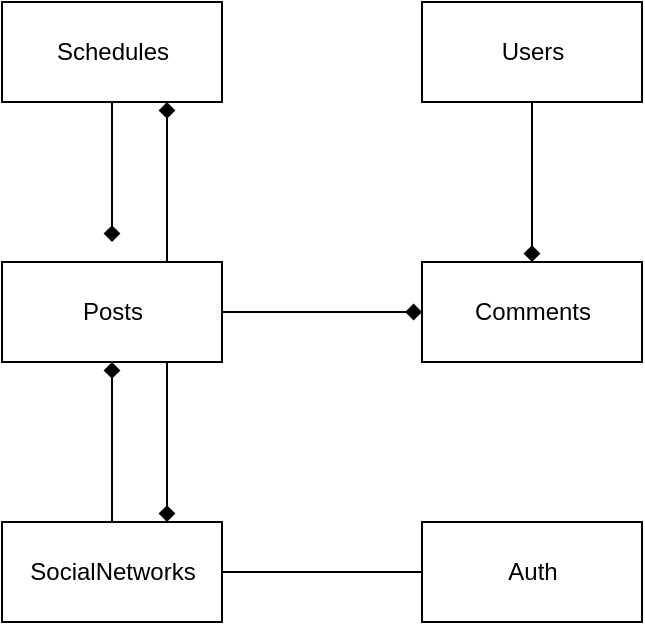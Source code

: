 <mxfile version="13.6.2" type="device"><diagram id="za1W-FppHv6Gn7zF37Ky" name="Page-1"><mxGraphModel dx="833" dy="507" grid="1" gridSize="10" guides="1" tooltips="1" connect="1" arrows="1" fold="1" page="1" pageScale="1" pageWidth="827" pageHeight="1169" math="0" shadow="0"><root><mxCell id="0"/><mxCell id="1" parent="0"/><mxCell id="tom4cpQf2VWERMIzIW8y-7" style="edgeStyle=orthogonalEdgeStyle;rounded=0;orthogonalLoop=1;jettySize=auto;html=1;entryX=0;entryY=0.5;entryDx=0;entryDy=0;endArrow=diamond;endFill=1;" edge="1" parent="1" source="tom4cpQf2VWERMIzIW8y-1" target="tom4cpQf2VWERMIzIW8y-2"><mxGeometry relative="1" as="geometry"/></mxCell><mxCell id="tom4cpQf2VWERMIzIW8y-12" style="edgeStyle=orthogonalEdgeStyle;rounded=0;orthogonalLoop=1;jettySize=auto;html=1;exitX=0.75;exitY=1;exitDx=0;exitDy=0;entryX=0.75;entryY=0;entryDx=0;entryDy=0;endArrow=diamond;endFill=1;" edge="1" parent="1" source="tom4cpQf2VWERMIzIW8y-1" target="tom4cpQf2VWERMIzIW8y-4"><mxGeometry relative="1" as="geometry"/></mxCell><mxCell id="tom4cpQf2VWERMIzIW8y-16" style="edgeStyle=orthogonalEdgeStyle;rounded=0;orthogonalLoop=1;jettySize=auto;html=1;exitX=0.75;exitY=0;exitDx=0;exitDy=0;entryX=0.75;entryY=1;entryDx=0;entryDy=0;endArrow=diamond;endFill=1;" edge="1" parent="1" source="tom4cpQf2VWERMIzIW8y-1" target="tom4cpQf2VWERMIzIW8y-6"><mxGeometry relative="1" as="geometry"/></mxCell><mxCell id="tom4cpQf2VWERMIzIW8y-1" value="Posts" style="html=1;" vertex="1" parent="1"><mxGeometry x="370" y="190" width="110" height="50" as="geometry"/></mxCell><mxCell id="tom4cpQf2VWERMIzIW8y-2" value="Comments" style="html=1;" vertex="1" parent="1"><mxGeometry x="580" y="190" width="110" height="50" as="geometry"/></mxCell><mxCell id="tom4cpQf2VWERMIzIW8y-3" value="Auth" style="html=1;" vertex="1" parent="1"><mxGeometry x="580" y="320" width="110" height="50" as="geometry"/></mxCell><mxCell id="tom4cpQf2VWERMIzIW8y-17" style="edgeStyle=orthogonalEdgeStyle;rounded=0;orthogonalLoop=1;jettySize=auto;html=1;entryX=0.5;entryY=1;entryDx=0;entryDy=0;endArrow=diamond;endFill=1;" edge="1" parent="1" source="tom4cpQf2VWERMIzIW8y-4" target="tom4cpQf2VWERMIzIW8y-1"><mxGeometry relative="1" as="geometry"/></mxCell><mxCell id="tom4cpQf2VWERMIzIW8y-18" style="edgeStyle=orthogonalEdgeStyle;rounded=0;orthogonalLoop=1;jettySize=auto;html=1;endArrow=none;endFill=0;" edge="1" parent="1" source="tom4cpQf2VWERMIzIW8y-4" target="tom4cpQf2VWERMIzIW8y-3"><mxGeometry relative="1" as="geometry"/></mxCell><mxCell id="tom4cpQf2VWERMIzIW8y-4" value="SocialNetworks" style="html=1;" vertex="1" parent="1"><mxGeometry x="370" y="320" width="110" height="50" as="geometry"/></mxCell><mxCell id="tom4cpQf2VWERMIzIW8y-10" style="edgeStyle=orthogonalEdgeStyle;rounded=0;orthogonalLoop=1;jettySize=auto;html=1;entryX=0.5;entryY=0;entryDx=0;entryDy=0;endArrow=diamond;endFill=1;" edge="1" parent="1" source="tom4cpQf2VWERMIzIW8y-5" target="tom4cpQf2VWERMIzIW8y-2"><mxGeometry relative="1" as="geometry"/></mxCell><mxCell id="tom4cpQf2VWERMIzIW8y-5" value="Users" style="html=1;" vertex="1" parent="1"><mxGeometry x="580" y="60" width="110" height="50" as="geometry"/></mxCell><mxCell id="tom4cpQf2VWERMIzIW8y-15" style="edgeStyle=orthogonalEdgeStyle;rounded=0;orthogonalLoop=1;jettySize=auto;html=1;endArrow=diamond;endFill=1;" edge="1" parent="1" source="tom4cpQf2VWERMIzIW8y-6"><mxGeometry relative="1" as="geometry"><mxPoint x="425" y="180" as="targetPoint"/></mxGeometry></mxCell><mxCell id="tom4cpQf2VWERMIzIW8y-6" value="Schedules" style="html=1;" vertex="1" parent="1"><mxGeometry x="370" y="60" width="110" height="50" as="geometry"/></mxCell></root></mxGraphModel></diagram></mxfile>